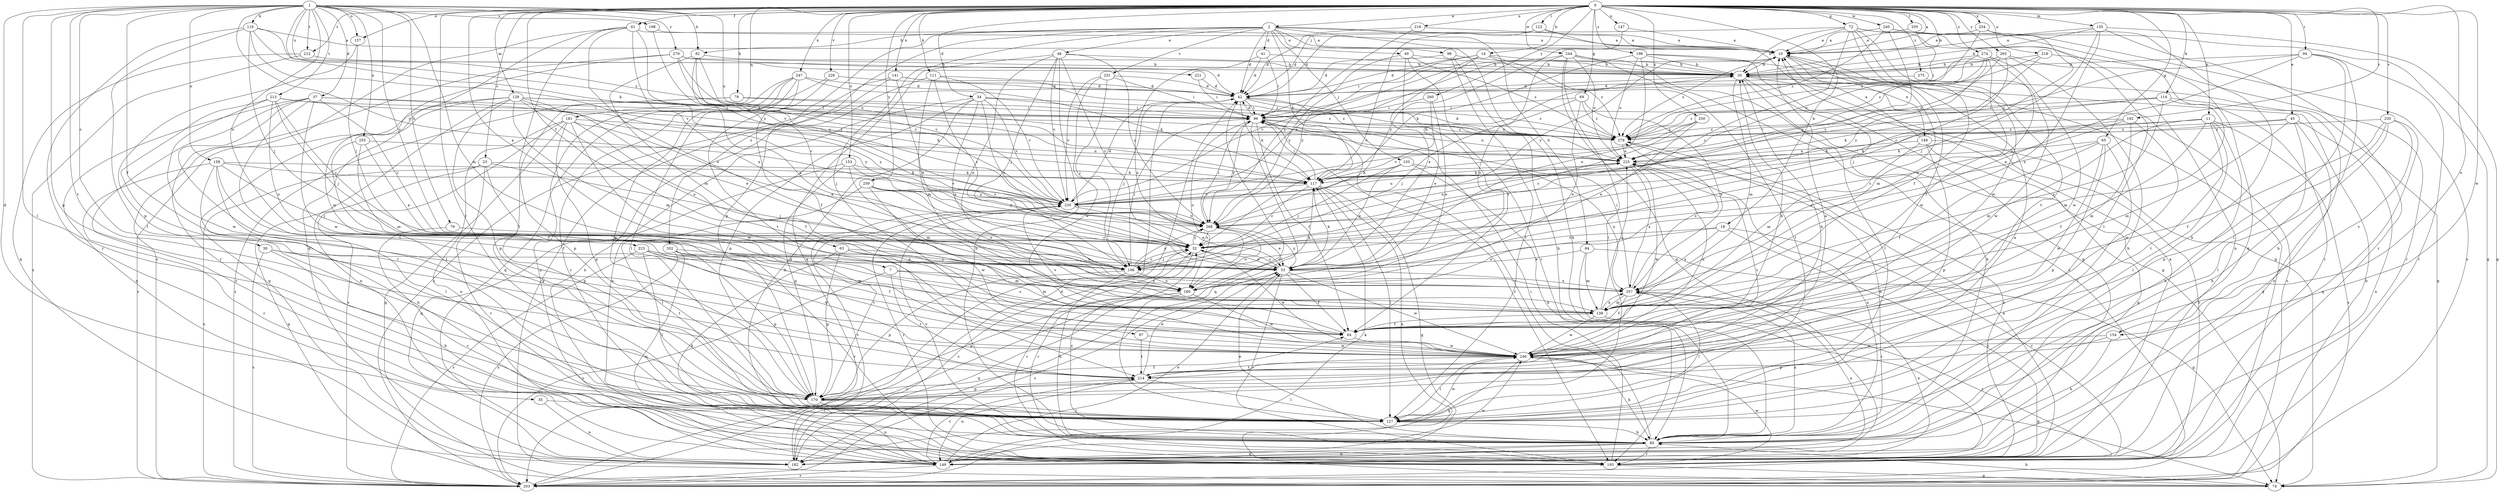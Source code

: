 strict digraph  {
0;
1;
2;
7;
10;
11;
14;
18;
20;
23;
30;
32;
34;
35;
37;
41;
42;
45;
46;
49;
53;
61;
63;
64;
65;
69;
72;
74;
78;
79;
82;
84;
85;
94;
96;
97;
98;
103;
106;
111;
114;
116;
117;
122;
127;
129;
135;
138;
141;
147;
148;
149;
153;
154;
157;
158;
160;
170;
181;
182;
192;
193;
196;
198;
202;
203;
205;
212;
213;
214;
216;
218;
221;
223;
225;
226;
230;
231;
235;
240;
244;
246;
247;
250;
254;
255;
257;
259;
260;
265;
268;
274;
275;
276;
279;
0 -> 2  [label=a];
0 -> 7  [label=a];
0 -> 10  [label=a];
0 -> 11  [label=b];
0 -> 14  [label=b];
0 -> 18  [label=b];
0 -> 20  [label=b];
0 -> 23  [label=c];
0 -> 34  [label=d];
0 -> 45  [label=e];
0 -> 61  [label=f];
0 -> 63  [label=f];
0 -> 65  [label=g];
0 -> 69  [label=g];
0 -> 72  [label=g];
0 -> 78  [label=h];
0 -> 94  [label=i];
0 -> 111  [label=k];
0 -> 114  [label=k];
0 -> 122  [label=l];
0 -> 127  [label=l];
0 -> 129  [label=m];
0 -> 135  [label=m];
0 -> 141  [label=n];
0 -> 147  [label=n];
0 -> 153  [label=o];
0 -> 154  [label=o];
0 -> 157  [label=o];
0 -> 181  [label=q];
0 -> 192  [label=r];
0 -> 196  [label=s];
0 -> 205  [label=t];
0 -> 212  [label=t];
0 -> 216  [label=u];
0 -> 218  [label=u];
0 -> 226  [label=v];
0 -> 230  [label=v];
0 -> 240  [label=w];
0 -> 244  [label=w];
0 -> 246  [label=w];
0 -> 247  [label=x];
0 -> 250  [label=x];
0 -> 254  [label=x];
0 -> 259  [label=y];
0 -> 260  [label=y];
0 -> 265  [label=y];
0 -> 274  [label=z];
0 -> 275  [label=z];
1 -> 30  [label=c];
1 -> 32  [label=c];
1 -> 35  [label=d];
1 -> 37  [label=d];
1 -> 64  [label=f];
1 -> 79  [label=h];
1 -> 82  [label=h];
1 -> 116  [label=k];
1 -> 117  [label=k];
1 -> 127  [label=l];
1 -> 138  [label=m];
1 -> 157  [label=o];
1 -> 158  [label=o];
1 -> 170  [label=p];
1 -> 198  [label=s];
1 -> 212  [label=t];
1 -> 213  [label=t];
1 -> 214  [label=t];
1 -> 221  [label=u];
1 -> 223  [label=u];
1 -> 225  [label=u];
1 -> 255  [label=x];
1 -> 268  [label=y];
1 -> 276  [label=z];
2 -> 10  [label=a];
2 -> 41  [label=d];
2 -> 42  [label=d];
2 -> 46  [label=e];
2 -> 49  [label=e];
2 -> 82  [label=h];
2 -> 84  [label=h];
2 -> 85  [label=h];
2 -> 97  [label=j];
2 -> 98  [label=j];
2 -> 103  [label=j];
2 -> 117  [label=k];
2 -> 170  [label=p];
2 -> 202  [label=s];
2 -> 231  [label=v];
7 -> 138  [label=m];
7 -> 203  [label=s];
7 -> 214  [label=t];
7 -> 257  [label=x];
10 -> 20  [label=b];
10 -> 138  [label=m];
10 -> 148  [label=n];
10 -> 246  [label=w];
10 -> 268  [label=y];
10 -> 279  [label=z];
11 -> 64  [label=f];
11 -> 85  [label=h];
11 -> 117  [label=k];
11 -> 127  [label=l];
11 -> 138  [label=m];
11 -> 203  [label=s];
11 -> 214  [label=t];
11 -> 279  [label=z];
14 -> 20  [label=b];
14 -> 42  [label=d];
14 -> 53  [label=e];
14 -> 96  [label=i];
14 -> 127  [label=l];
14 -> 235  [label=v];
14 -> 279  [label=z];
18 -> 32  [label=c];
18 -> 149  [label=n];
18 -> 160  [label=o];
18 -> 193  [label=r];
18 -> 257  [label=x];
20 -> 42  [label=d];
20 -> 74  [label=g];
20 -> 85  [label=h];
20 -> 127  [label=l];
20 -> 138  [label=m];
20 -> 203  [label=s];
23 -> 74  [label=g];
23 -> 106  [label=j];
23 -> 117  [label=k];
23 -> 170  [label=p];
23 -> 193  [label=r];
23 -> 203  [label=s];
30 -> 53  [label=e];
30 -> 85  [label=h];
30 -> 203  [label=s];
30 -> 214  [label=t];
32 -> 53  [label=e];
32 -> 106  [label=j];
32 -> 193  [label=r];
32 -> 246  [label=w];
32 -> 268  [label=y];
34 -> 32  [label=c];
34 -> 85  [label=h];
34 -> 96  [label=i];
34 -> 149  [label=n];
34 -> 170  [label=p];
34 -> 235  [label=v];
34 -> 257  [label=x];
34 -> 279  [label=z];
35 -> 127  [label=l];
35 -> 149  [label=n];
37 -> 32  [label=c];
37 -> 96  [label=i];
37 -> 127  [label=l];
37 -> 182  [label=q];
37 -> 193  [label=r];
37 -> 214  [label=t];
37 -> 246  [label=w];
37 -> 268  [label=y];
41 -> 20  [label=b];
41 -> 42  [label=d];
41 -> 96  [label=i];
41 -> 160  [label=o];
42 -> 96  [label=i];
42 -> 106  [label=j];
42 -> 117  [label=k];
42 -> 203  [label=s];
42 -> 225  [label=u];
42 -> 279  [label=z];
45 -> 85  [label=h];
45 -> 117  [label=k];
45 -> 138  [label=m];
45 -> 149  [label=n];
45 -> 182  [label=q];
45 -> 279  [label=z];
46 -> 20  [label=b];
46 -> 32  [label=c];
46 -> 85  [label=h];
46 -> 106  [label=j];
46 -> 160  [label=o];
46 -> 182  [label=q];
46 -> 235  [label=v];
46 -> 268  [label=y];
49 -> 20  [label=b];
49 -> 64  [label=f];
49 -> 193  [label=r];
49 -> 268  [label=y];
49 -> 279  [label=z];
53 -> 32  [label=c];
53 -> 64  [label=f];
53 -> 117  [label=k];
53 -> 193  [label=r];
53 -> 203  [label=s];
53 -> 246  [label=w];
53 -> 257  [label=x];
53 -> 268  [label=y];
61 -> 10  [label=a];
61 -> 127  [label=l];
61 -> 160  [label=o];
61 -> 182  [label=q];
61 -> 203  [label=s];
61 -> 235  [label=v];
61 -> 257  [label=x];
63 -> 53  [label=e];
63 -> 85  [label=h];
63 -> 106  [label=j];
63 -> 138  [label=m];
63 -> 170  [label=p];
64 -> 235  [label=v];
64 -> 246  [label=w];
65 -> 53  [label=e];
65 -> 64  [label=f];
65 -> 127  [label=l];
65 -> 170  [label=p];
65 -> 225  [label=u];
65 -> 246  [label=w];
69 -> 96  [label=i];
69 -> 106  [label=j];
69 -> 160  [label=o];
69 -> 257  [label=x];
69 -> 279  [label=z];
72 -> 10  [label=a];
72 -> 20  [label=b];
72 -> 32  [label=c];
72 -> 42  [label=d];
72 -> 64  [label=f];
72 -> 127  [label=l];
72 -> 149  [label=n];
72 -> 214  [label=t];
72 -> 246  [label=w];
74 -> 85  [label=h];
78 -> 96  [label=i];
78 -> 170  [label=p];
78 -> 203  [label=s];
78 -> 279  [label=z];
79 -> 32  [label=c];
79 -> 193  [label=r];
82 -> 20  [label=b];
82 -> 32  [label=c];
82 -> 138  [label=m];
82 -> 235  [label=v];
82 -> 257  [label=x];
84 -> 53  [label=e];
84 -> 74  [label=g];
84 -> 138  [label=m];
84 -> 193  [label=r];
85 -> 32  [label=c];
85 -> 53  [label=e];
85 -> 96  [label=i];
85 -> 149  [label=n];
85 -> 182  [label=q];
85 -> 193  [label=r];
85 -> 225  [label=u];
85 -> 235  [label=v];
85 -> 257  [label=x];
94 -> 20  [label=b];
94 -> 53  [label=e];
94 -> 85  [label=h];
94 -> 127  [label=l];
94 -> 193  [label=r];
94 -> 225  [label=u];
96 -> 42  [label=d];
96 -> 64  [label=f];
96 -> 160  [label=o];
96 -> 182  [label=q];
96 -> 193  [label=r];
96 -> 225  [label=u];
96 -> 268  [label=y];
96 -> 279  [label=z];
97 -> 214  [label=t];
97 -> 246  [label=w];
98 -> 20  [label=b];
98 -> 42  [label=d];
98 -> 85  [label=h];
98 -> 127  [label=l];
103 -> 53  [label=e];
103 -> 85  [label=h];
103 -> 106  [label=j];
103 -> 117  [label=k];
103 -> 257  [label=x];
106 -> 32  [label=c];
106 -> 85  [label=h];
106 -> 96  [label=i];
106 -> 160  [label=o];
106 -> 170  [label=p];
106 -> 268  [label=y];
111 -> 32  [label=c];
111 -> 42  [label=d];
111 -> 138  [label=m];
111 -> 149  [label=n];
111 -> 235  [label=v];
114 -> 96  [label=i];
114 -> 117  [label=k];
114 -> 138  [label=m];
114 -> 149  [label=n];
114 -> 257  [label=x];
114 -> 279  [label=z];
116 -> 10  [label=a];
116 -> 106  [label=j];
116 -> 117  [label=k];
116 -> 127  [label=l];
116 -> 193  [label=r];
116 -> 235  [label=v];
116 -> 279  [label=z];
117 -> 20  [label=b];
117 -> 32  [label=c];
117 -> 74  [label=g];
117 -> 96  [label=i];
117 -> 127  [label=l];
117 -> 149  [label=n];
117 -> 235  [label=v];
122 -> 10  [label=a];
122 -> 32  [label=c];
122 -> 42  [label=d];
122 -> 74  [label=g];
127 -> 10  [label=a];
127 -> 42  [label=d];
127 -> 85  [label=h];
127 -> 246  [label=w];
129 -> 53  [label=e];
129 -> 96  [label=i];
129 -> 117  [label=k];
129 -> 138  [label=m];
129 -> 149  [label=n];
129 -> 160  [label=o];
129 -> 170  [label=p];
129 -> 182  [label=q];
129 -> 203  [label=s];
129 -> 268  [label=y];
135 -> 10  [label=a];
135 -> 20  [label=b];
135 -> 74  [label=g];
135 -> 106  [label=j];
135 -> 193  [label=r];
135 -> 257  [label=x];
138 -> 64  [label=f];
138 -> 193  [label=r];
138 -> 225  [label=u];
138 -> 246  [label=w];
138 -> 257  [label=x];
141 -> 42  [label=d];
141 -> 53  [label=e];
141 -> 74  [label=g];
141 -> 203  [label=s];
141 -> 279  [label=z];
147 -> 10  [label=a];
147 -> 268  [label=y];
148 -> 10  [label=a];
148 -> 138  [label=m];
148 -> 170  [label=p];
148 -> 182  [label=q];
148 -> 193  [label=r];
148 -> 225  [label=u];
149 -> 10  [label=a];
149 -> 53  [label=e];
149 -> 203  [label=s];
149 -> 214  [label=t];
149 -> 246  [label=w];
149 -> 257  [label=x];
149 -> 279  [label=z];
153 -> 117  [label=k];
153 -> 138  [label=m];
153 -> 170  [label=p];
153 -> 182  [label=q];
153 -> 268  [label=y];
154 -> 85  [label=h];
154 -> 170  [label=p];
154 -> 246  [label=w];
157 -> 106  [label=j];
157 -> 170  [label=p];
158 -> 64  [label=f];
158 -> 85  [label=h];
158 -> 106  [label=j];
158 -> 117  [label=k];
158 -> 127  [label=l];
158 -> 193  [label=r];
158 -> 235  [label=v];
160 -> 117  [label=k];
160 -> 170  [label=p];
160 -> 182  [label=q];
160 -> 203  [label=s];
160 -> 246  [label=w];
170 -> 64  [label=f];
170 -> 127  [label=l];
170 -> 149  [label=n];
170 -> 235  [label=v];
181 -> 53  [label=e];
181 -> 64  [label=f];
181 -> 74  [label=g];
181 -> 149  [label=n];
181 -> 170  [label=p];
181 -> 203  [label=s];
181 -> 246  [label=w];
181 -> 279  [label=z];
182 -> 32  [label=c];
182 -> 235  [label=v];
182 -> 257  [label=x];
192 -> 32  [label=c];
192 -> 117  [label=k];
192 -> 138  [label=m];
192 -> 246  [label=w];
192 -> 279  [label=z];
193 -> 32  [label=c];
193 -> 74  [label=g];
193 -> 96  [label=i];
193 -> 246  [label=w];
196 -> 20  [label=b];
196 -> 53  [label=e];
196 -> 117  [label=k];
196 -> 182  [label=q];
196 -> 203  [label=s];
196 -> 225  [label=u];
198 -> 10  [label=a];
198 -> 268  [label=y];
202 -> 53  [label=e];
202 -> 149  [label=n];
202 -> 170  [label=p];
202 -> 193  [label=r];
202 -> 203  [label=s];
203 -> 20  [label=b];
203 -> 42  [label=d];
203 -> 117  [label=k];
205 -> 10  [label=a];
205 -> 96  [label=i];
212 -> 20  [label=b];
212 -> 182  [label=q];
212 -> 203  [label=s];
213 -> 32  [label=c];
213 -> 96  [label=i];
213 -> 106  [label=j];
213 -> 127  [label=l];
213 -> 160  [label=o];
213 -> 246  [label=w];
213 -> 279  [label=z];
214 -> 10  [label=a];
214 -> 20  [label=b];
214 -> 53  [label=e];
214 -> 127  [label=l];
214 -> 149  [label=n];
214 -> 170  [label=p];
216 -> 10  [label=a];
216 -> 42  [label=d];
216 -> 268  [label=y];
218 -> 20  [label=b];
218 -> 193  [label=r];
218 -> 235  [label=v];
218 -> 279  [label=z];
221 -> 42  [label=d];
221 -> 96  [label=i];
223 -> 64  [label=f];
223 -> 106  [label=j];
223 -> 127  [label=l];
223 -> 138  [label=m];
223 -> 203  [label=s];
223 -> 246  [label=w];
225 -> 117  [label=k];
225 -> 149  [label=n];
225 -> 214  [label=t];
225 -> 246  [label=w];
225 -> 257  [label=x];
226 -> 42  [label=d];
226 -> 193  [label=r];
226 -> 214  [label=t];
230 -> 64  [label=f];
230 -> 127  [label=l];
230 -> 170  [label=p];
230 -> 182  [label=q];
230 -> 279  [label=z];
230 -> 154  [label=v];
231 -> 42  [label=d];
231 -> 96  [label=i];
231 -> 106  [label=j];
231 -> 235  [label=v];
231 -> 246  [label=w];
235 -> 10  [label=a];
235 -> 42  [label=d];
235 -> 53  [label=e];
235 -> 193  [label=r];
235 -> 225  [label=u];
235 -> 268  [label=y];
240 -> 10  [label=a];
240 -> 74  [label=g];
240 -> 182  [label=q];
240 -> 203  [label=s];
240 -> 268  [label=y];
240 -> 279  [label=z];
244 -> 20  [label=b];
244 -> 74  [label=g];
244 -> 127  [label=l];
244 -> 160  [label=o];
244 -> 182  [label=q];
244 -> 203  [label=s];
244 -> 225  [label=u];
244 -> 268  [label=y];
246 -> 20  [label=b];
246 -> 74  [label=g];
246 -> 85  [label=h];
246 -> 127  [label=l];
246 -> 182  [label=q];
246 -> 214  [label=t];
246 -> 225  [label=u];
247 -> 42  [label=d];
247 -> 64  [label=f];
247 -> 117  [label=k];
247 -> 127  [label=l];
247 -> 149  [label=n];
247 -> 170  [label=p];
247 -> 182  [label=q];
250 -> 32  [label=c];
250 -> 53  [label=e];
250 -> 235  [label=v];
250 -> 279  [label=z];
254 -> 10  [label=a];
254 -> 32  [label=c];
254 -> 85  [label=h];
254 -> 279  [label=z];
255 -> 53  [label=e];
255 -> 64  [label=f];
255 -> 138  [label=m];
255 -> 225  [label=u];
257 -> 64  [label=f];
257 -> 96  [label=i];
257 -> 127  [label=l];
257 -> 138  [label=m];
257 -> 279  [label=z];
259 -> 32  [label=c];
259 -> 127  [label=l];
259 -> 160  [label=o];
259 -> 235  [label=v];
259 -> 246  [label=w];
259 -> 268  [label=y];
260 -> 53  [label=e];
260 -> 96  [label=i];
260 -> 160  [label=o];
265 -> 20  [label=b];
265 -> 85  [label=h];
265 -> 96  [label=i];
265 -> 106  [label=j];
265 -> 193  [label=r];
265 -> 225  [label=u];
268 -> 32  [label=c];
268 -> 53  [label=e];
268 -> 96  [label=i];
268 -> 160  [label=o];
268 -> 225  [label=u];
274 -> 20  [label=b];
274 -> 64  [label=f];
274 -> 225  [label=u];
274 -> 235  [label=v];
274 -> 246  [label=w];
274 -> 257  [label=x];
274 -> 268  [label=y];
275 -> 42  [label=d];
275 -> 246  [label=w];
276 -> 20  [label=b];
276 -> 42  [label=d];
276 -> 193  [label=r];
276 -> 225  [label=u];
276 -> 235  [label=v];
276 -> 246  [label=w];
279 -> 42  [label=d];
279 -> 85  [label=h];
279 -> 225  [label=u];
}
